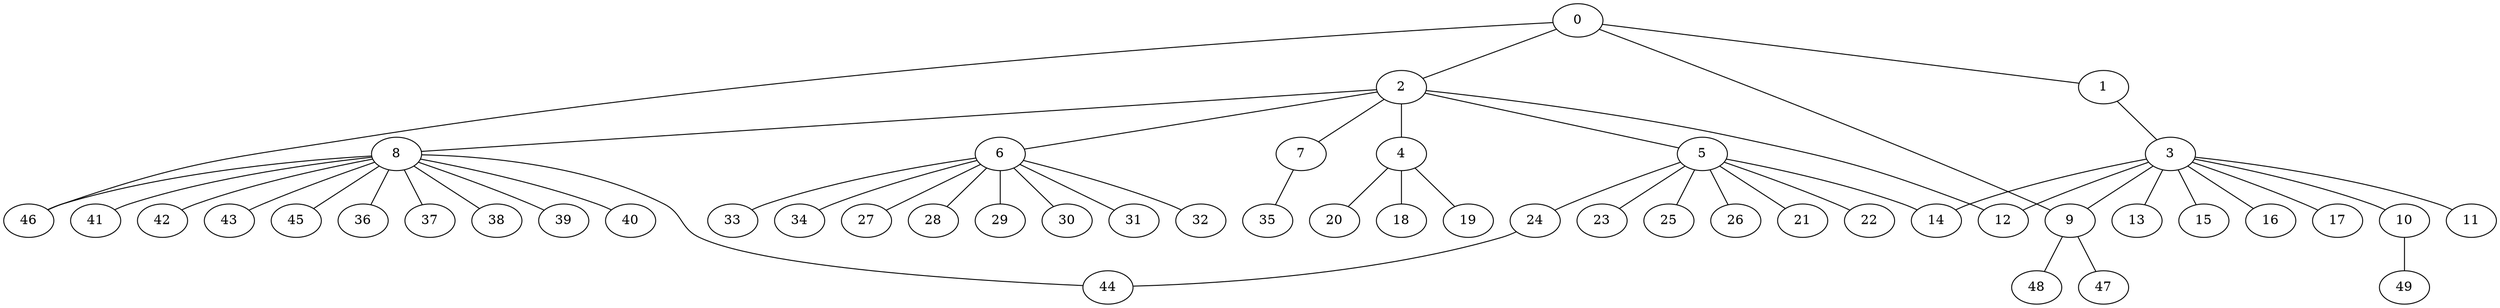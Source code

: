 
graph graphname {
    0 -- 1
0 -- 2
0 -- 46
0 -- 9
1 -- 3
2 -- 4
2 -- 5
2 -- 6
2 -- 7
2 -- 8
2 -- 12
3 -- 9
3 -- 10
3 -- 11
3 -- 12
3 -- 13
3 -- 14
3 -- 15
3 -- 16
3 -- 17
4 -- 19
4 -- 20
4 -- 18
5 -- 21
5 -- 22
5 -- 23
5 -- 24
5 -- 25
5 -- 26
5 -- 14
6 -- 32
6 -- 33
6 -- 34
6 -- 27
6 -- 28
6 -- 29
6 -- 30
6 -- 31
7 -- 35
8 -- 36
8 -- 37
8 -- 38
8 -- 39
8 -- 40
8 -- 41
8 -- 42
8 -- 43
8 -- 44
8 -- 45
8 -- 46
9 -- 48
9 -- 47
10 -- 49
24 -- 44

}
